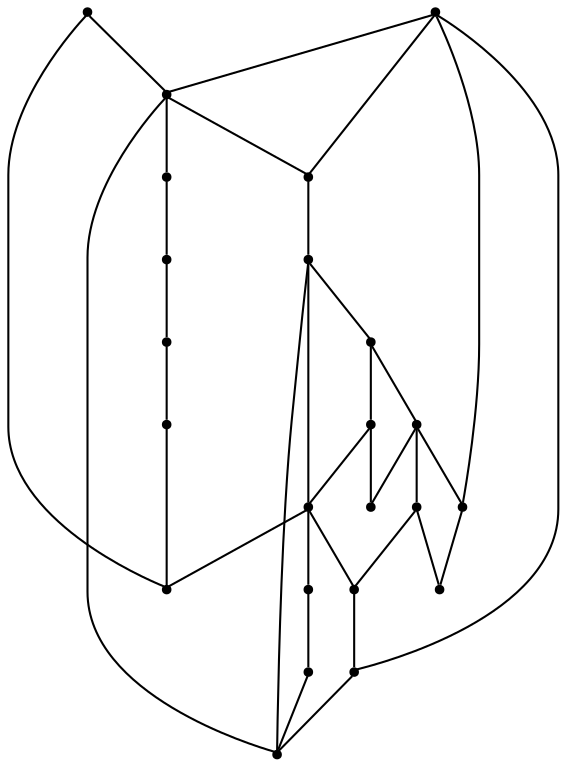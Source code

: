 graph {
  node [shape=point,comment="{\"directed\":false,\"doi\":\"10.1007/3-540-45848-4_3\",\"figure\":\"3 (1)\"}"]

  v0 [pos="1515.5229568481445,2745.856846242712"]
  v1 [pos="1480.2854537963867,2346.852609385616"]
  v2 [pos="1480.2854537963867,2688.856749603715"]
  v3 [pos="1480.2854537963867,2460.852675507035"]
  v4 [pos="1480.2854537963867,2517.852644989457"]
  v5 [pos="1480.2854537963867,2574.856810638871"]
  v6 [pos="1480.2854537963867,2631.8569072778682"]
  v7 [pos="1402.3813247680664,2232.852670420772"]
  v8 [pos="1398.672930399577,2403.8525788680377"]
  v9 [pos="1398.672930399577,2631.8569072778682"]
  v10 [pos="1398.672930399577,2574.856810638871"]
  v11 [pos="1398.672930399577,2289.852639903194"]
  v12 [pos="1398.672930399577,2346.852609385616"]
  v13 [pos="1346.7396418253581,2460.852675507035"]
  v14 [pos="1346.7396418253581,2403.8525788680377"]
  v15 [pos="1326.3354619344077,2745.856846242712"]
  v16 [pos="1304.0770848592124,2517.852644989457"]
  v17 [pos="1294.806226094564,2346.852609385616"]
  v18 [pos="1294.806226094564,2460.852675507035"]
  v19 [pos="1294.806226094564,2403.8525788680377"]
  v20 [pos="1257.7104568481445,2289.852639903194"]
  v21 [pos="1213.1938298543296,2346.852609385616"]
  v22 [pos="1213.1938298543296,2403.8525788680377"]

  v0 -- v1 [id="-1",pos="1515.5229568481445,2745.856846242712 1550.7666269938152,2688.8547150985064 1550.7666269938152,2688.8547150985064 1550.7666269938152,2688.8547150985064 1550.7666269938152,2403.854613373246 1550.7666269938152,2403.854613373246 1550.7666269938152,2403.854613373246 1480.2854537963867,2346.852609385616 1480.2854537963867,2346.852609385616 1480.2854537963867,2346.852609385616"]
  v0 -- v2 [id="-2",pos="1515.5229568481445,2745.856846242712 1480.2854537963867,2688.856749603715 1480.2854537963867,2688.856749603715 1480.2854537963867,2688.856749603715"]
  v22 -- v21 [id="-4",pos="1213.1938298543296,2403.8525788680377 1213.1938298543296,2346.852609385616 1213.1938298543296,2346.852609385616 1213.1938298543296,2346.852609385616"]
  v18 -- v22 [id="-10",pos="1294.806226094564,2460.852675507035 1213.1938298543296,2403.8525788680377 1213.1938298543296,2403.8525788680377 1213.1938298543296,2403.8525788680377"]
  v17 -- v20 [id="-11",pos="1294.806226094564,2346.852609385616 1257.7104568481445,2289.852639903194 1257.7104568481445,2289.852639903194 1257.7104568481445,2289.852639903194"]
  v19 -- v21 [id="-13",pos="1294.806226094564,2403.8525788680377 1213.1938298543296,2346.852609385616 1213.1938298543296,2346.852609385616 1213.1938298543296,2346.852609385616"]
  v20 -- v7 [id="-14",pos="1257.7104568481445,2289.852639903194 1402.3813247680664,2232.852670420772 1402.3813247680664,2232.852670420772 1402.3813247680664,2232.852670420772"]
  v18 -- v19 [id="-15",pos="1294.806226094564,2460.852675507035 1294.806226094564,2403.8525788680377 1294.806226094564,2403.8525788680377 1294.806226094564,2403.8525788680377"]
  v2 -- v7 [id="-16",pos="1480.2854537963867,2688.856749603715 1521.0875193277996,2631.8547456160845 1521.0875193277996,2631.8547456160845 1521.0875193277996,2631.8547456160845 1521.0875193277996,2289.8506053979854 1521.0875193277996,2289.8506053979854 1521.0875193277996,2289.8506053979854 1402.3813247680664,2232.852670420772 1402.3813247680664,2232.852670420772 1402.3813247680664,2232.852670420772"]
  v19 -- v17 [id="-17",pos="1294.806226094564,2403.8525788680377 1294.806226094564,2346.852609385616 1294.806226094564,2346.852609385616 1294.806226094564,2346.852609385616"]
  v16 -- v13 [id="-21",pos="1304.0770848592124,2517.852644989457 1346.7396418253581,2460.852675507035 1346.7396418253581,2460.852675507035 1346.7396418253581,2460.852675507035"]
  v15 -- v22 [id="-22",pos="1326.3354619344077,2745.856846242712 1213.19580078125,2688.8547150985064 1213.19580078125,2688.8547150985064 1213.19580078125,2688.8547150985064 1213.1938298543296,2403.8525788680377 1213.1938298543296,2403.8525788680377 1213.1938298543296,2403.8525788680377"]
  v15 -- v20 [id="-23",pos="1326.3354619344077,2745.856846242712 1254.0000915527344,2688.8549694116573 1254.0000915527344,2688.8549694116573 1254.0000915527344,2688.8549694116573 1254.0000915527344,2346.854898203975 1254.0000915527344,2346.854898203975 1254.0000915527344,2346.854898203975 1257.7104568481445,2289.852639903194 1257.7104568481445,2289.852639903194 1257.7104568481445,2289.852639903194"]
  v18 -- v14 [id="-24",pos="1294.806226094564,2460.852675507035 1346.7396418253581,2403.8525788680377 1346.7396418253581,2403.8525788680377 1346.7396418253581,2403.8525788680377"]
  v16 -- v18 [id="-25",pos="1304.0770848592124,2517.852644989457 1294.806226094564,2460.852675507035 1294.806226094564,2460.852675507035 1294.806226094564,2460.852675507035"]
  v15 -- v2 [id="-26",pos="1326.3354619344077,2745.856846242712 1480.2854537963867,2688.856749603715 1480.2854537963867,2688.856749603715 1480.2854537963867,2688.856749603715"]
  v15 -- v9 [id="-27",pos="1326.3354619344077,2745.856846242712 1398.675028483073,2688.8549694116573 1398.675028483073,2688.8549694116573 1398.675028483073,2688.8549694116573 1398.672930399577,2631.8569072778682 1398.672930399577,2631.8569072778682 1398.672930399577,2631.8569072778682"]
  v13 -- v14 [id="-29",pos="1346.7396418253581,2460.852675507035 1346.7396418253581,2403.8525788680377 1346.7396418253581,2403.8525788680377 1346.7396418253581,2403.8525788680377"]
  v13 -- v8 [id="-31",pos="1346.7396418253581,2460.852675507035 1398.672930399577,2403.8525788680377 1398.672930399577,2403.8525788680377 1398.672930399577,2403.8525788680377"]
  v10 -- v16 [id="-33",pos="1398.672930399577,2574.856810638871 1304.0770848592124,2517.852644989457 1304.0770848592124,2517.852644989457 1304.0770848592124,2517.852644989457"]
  v8 -- v17 [id="-34",pos="1398.672930399577,2403.8525788680377 1294.806226094564,2346.852609385616 1294.806226094564,2346.852609385616 1294.806226094564,2346.852609385616"]
  v9 -- v10 [id="-39",pos="1398.672930399577,2631.8569072778682 1398.672930399577,2574.856810638871 1398.672930399577,2574.856810638871 1398.672930399577,2574.856810638871"]
  v10 -- v8 [id="-41",pos="1398.672930399577,2574.856810638871 1398.672930399577,2403.8525788680377 1398.672930399577,2403.8525788680377 1398.672930399577,2403.8525788680377"]
  v8 -- v12 [id="-42",pos="1398.672930399577,2403.8525788680377 1398.672930399577,2346.852609385616 1398.672930399577,2346.852609385616 1398.672930399577,2346.852609385616"]
  v11 -- v7 [id="-45",pos="1398.672930399577,2289.852639903194 1402.3813247680664,2232.852670420772 1402.3813247680664,2232.852670420772 1402.3813247680664,2232.852670420772"]
  v10 -- v7 [id="-47",pos="1398.672930399577,2574.856810638871 1439.4790649414062,2517.854806651241 1439.4790649414062,2517.854806651241 1439.4790649414062,2517.854806651241 1439.4790649414062,2289.8506053979854 1439.4790649414062,2289.8506053979854 1439.4790649414062,2289.8506053979854 1402.3813247680664,2232.852670420772 1402.3813247680664,2232.852670420772 1402.3813247680664,2232.852670420772"]
  v12 -- v11 [id="-52",pos="1398.672930399577,2346.852609385616 1398.672930399577,2289.852639903194 1398.672930399577,2289.852639903194 1398.672930399577,2289.852639903194"]
  v2 -- v9 [id="-55",pos="1480.2854537963867,2688.856749603715 1398.672930399577,2631.8569072778682 1398.672930399577,2631.8569072778682 1398.672930399577,2631.8569072778682"]
  v6 -- v5 [id="-58",pos="1480.2854537963867,2631.8569072778682 1480.2854537963867,2574.856810638871 1480.2854537963867,2574.856810638871 1480.2854537963867,2574.856810638871"]
  v5 -- v4 [id="-59",pos="1480.2854537963867,2574.856810638871 1480.2854537963867,2517.852644989457 1480.2854537963867,2517.852644989457 1480.2854537963867,2517.852644989457"]
  v4 -- v3 [id="-61",pos="1480.2854537963867,2517.852644989457 1480.2854537963867,2460.852675507035 1480.2854537963867,2460.852675507035 1480.2854537963867,2460.852675507035"]
  v3 -- v1 [id="-63",pos="1480.2854537963867,2460.852675507035 1480.2854537963867,2346.852609385616 1480.2854537963867,2346.852609385616 1480.2854537963867,2346.852609385616"]
  v8 -- v1 [id="-65",pos="1398.672930399577,2403.8525788680377 1480.2854537963867,2346.852609385616 1480.2854537963867,2346.852609385616 1480.2854537963867,2346.852609385616"]
  v2 -- v6 [id="-67",pos="1480.2854537963867,2688.856749603715 1480.2854537963867,2631.8569072778682 1480.2854537963867,2631.8569072778682 1480.2854537963867,2631.8569072778682"]
}